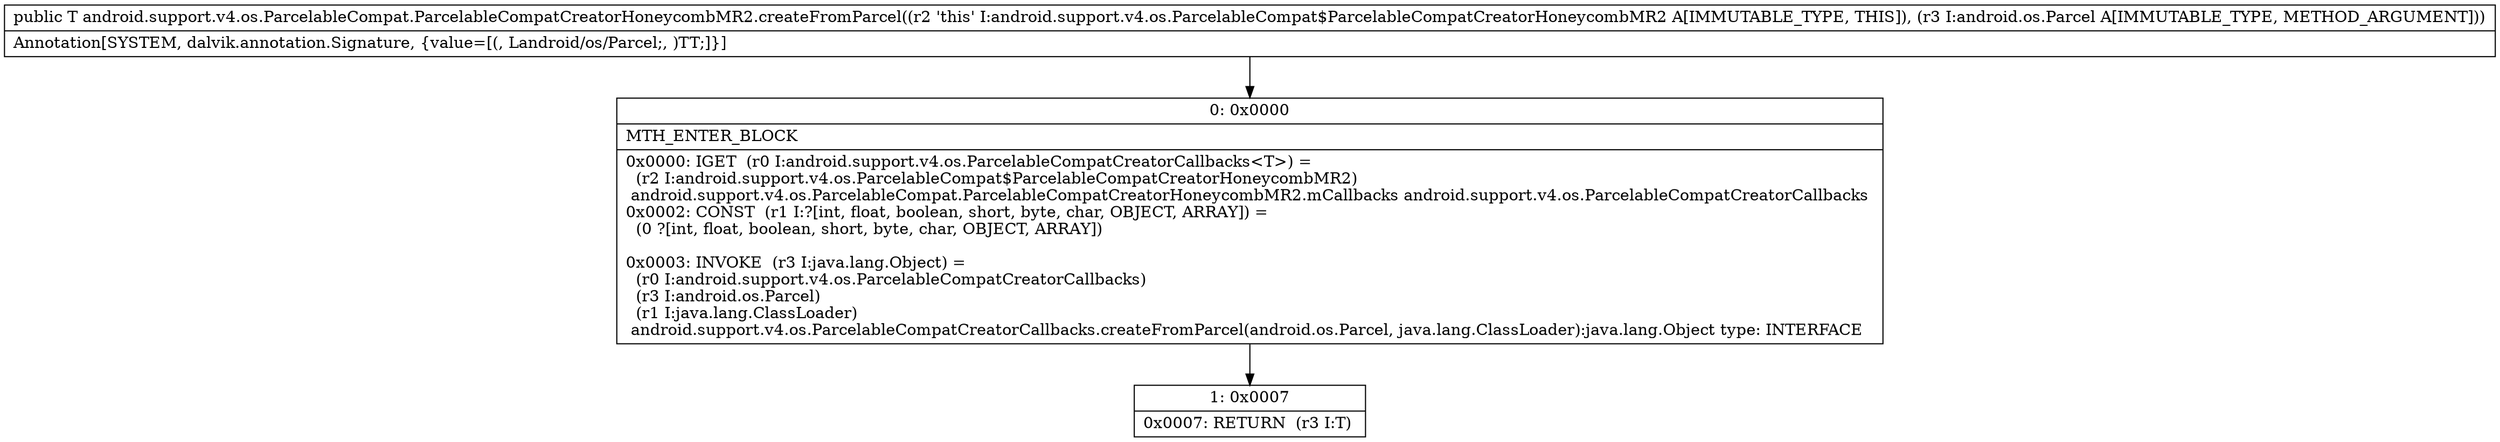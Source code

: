 digraph "CFG forandroid.support.v4.os.ParcelableCompat.ParcelableCompatCreatorHoneycombMR2.createFromParcel(Landroid\/os\/Parcel;)Ljava\/lang\/Object;" {
Node_0 [shape=record,label="{0\:\ 0x0000|MTH_ENTER_BLOCK\l|0x0000: IGET  (r0 I:android.support.v4.os.ParcelableCompatCreatorCallbacks\<T\>) = \l  (r2 I:android.support.v4.os.ParcelableCompat$ParcelableCompatCreatorHoneycombMR2)\l android.support.v4.os.ParcelableCompat.ParcelableCompatCreatorHoneycombMR2.mCallbacks android.support.v4.os.ParcelableCompatCreatorCallbacks \l0x0002: CONST  (r1 I:?[int, float, boolean, short, byte, char, OBJECT, ARRAY]) = \l  (0 ?[int, float, boolean, short, byte, char, OBJECT, ARRAY])\l \l0x0003: INVOKE  (r3 I:java.lang.Object) = \l  (r0 I:android.support.v4.os.ParcelableCompatCreatorCallbacks)\l  (r3 I:android.os.Parcel)\l  (r1 I:java.lang.ClassLoader)\l android.support.v4.os.ParcelableCompatCreatorCallbacks.createFromParcel(android.os.Parcel, java.lang.ClassLoader):java.lang.Object type: INTERFACE \l}"];
Node_1 [shape=record,label="{1\:\ 0x0007|0x0007: RETURN  (r3 I:T) \l}"];
MethodNode[shape=record,label="{public T android.support.v4.os.ParcelableCompat.ParcelableCompatCreatorHoneycombMR2.createFromParcel((r2 'this' I:android.support.v4.os.ParcelableCompat$ParcelableCompatCreatorHoneycombMR2 A[IMMUTABLE_TYPE, THIS]), (r3 I:android.os.Parcel A[IMMUTABLE_TYPE, METHOD_ARGUMENT]))  | Annotation[SYSTEM, dalvik.annotation.Signature, \{value=[(, Landroid\/os\/Parcel;, )TT;]\}]\l}"];
MethodNode -> Node_0;
Node_0 -> Node_1;
}

